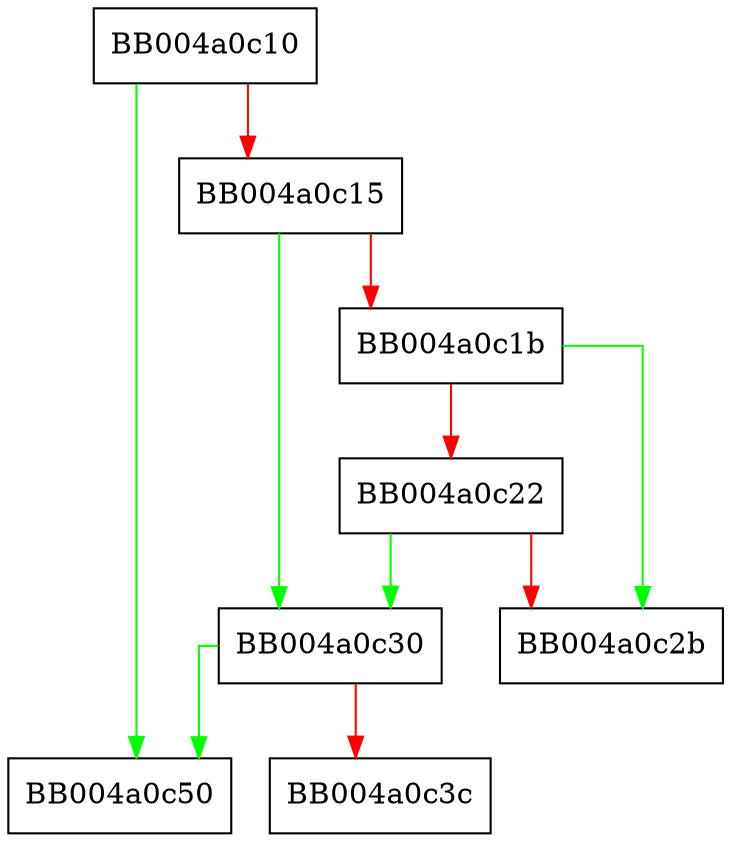 digraph SSL_get_signature_type_nid {
  node [shape="box"];
  graph [splines=ortho];
  BB004a0c10 -> BB004a0c50 [color="green"];
  BB004a0c10 -> BB004a0c15 [color="red"];
  BB004a0c15 -> BB004a0c30 [color="green"];
  BB004a0c15 -> BB004a0c1b [color="red"];
  BB004a0c1b -> BB004a0c2b [color="green"];
  BB004a0c1b -> BB004a0c22 [color="red"];
  BB004a0c22 -> BB004a0c30 [color="green"];
  BB004a0c22 -> BB004a0c2b [color="red"];
  BB004a0c30 -> BB004a0c50 [color="green"];
  BB004a0c30 -> BB004a0c3c [color="red"];
}